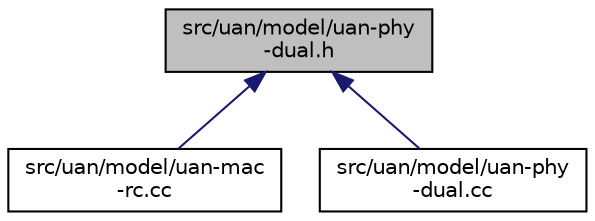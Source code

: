 digraph "src/uan/model/uan-phy-dual.h"
{
 // LATEX_PDF_SIZE
  edge [fontname="Helvetica",fontsize="10",labelfontname="Helvetica",labelfontsize="10"];
  node [fontname="Helvetica",fontsize="10",shape=record];
  Node1 [label="src/uan/model/uan-phy\l-dual.h",height=0.2,width=0.4,color="black", fillcolor="grey75", style="filled", fontcolor="black",tooltip=" "];
  Node1 -> Node2 [dir="back",color="midnightblue",fontsize="10",style="solid",fontname="Helvetica"];
  Node2 [label="src/uan/model/uan-mac\l-rc.cc",height=0.2,width=0.4,color="black", fillcolor="white", style="filled",URL="$uan-mac-rc_8cc.html",tooltip=" "];
  Node1 -> Node3 [dir="back",color="midnightblue",fontsize="10",style="solid",fontname="Helvetica"];
  Node3 [label="src/uan/model/uan-phy\l-dual.cc",height=0.2,width=0.4,color="black", fillcolor="white", style="filled",URL="$uan-phy-dual_8cc.html",tooltip=" "];
}
